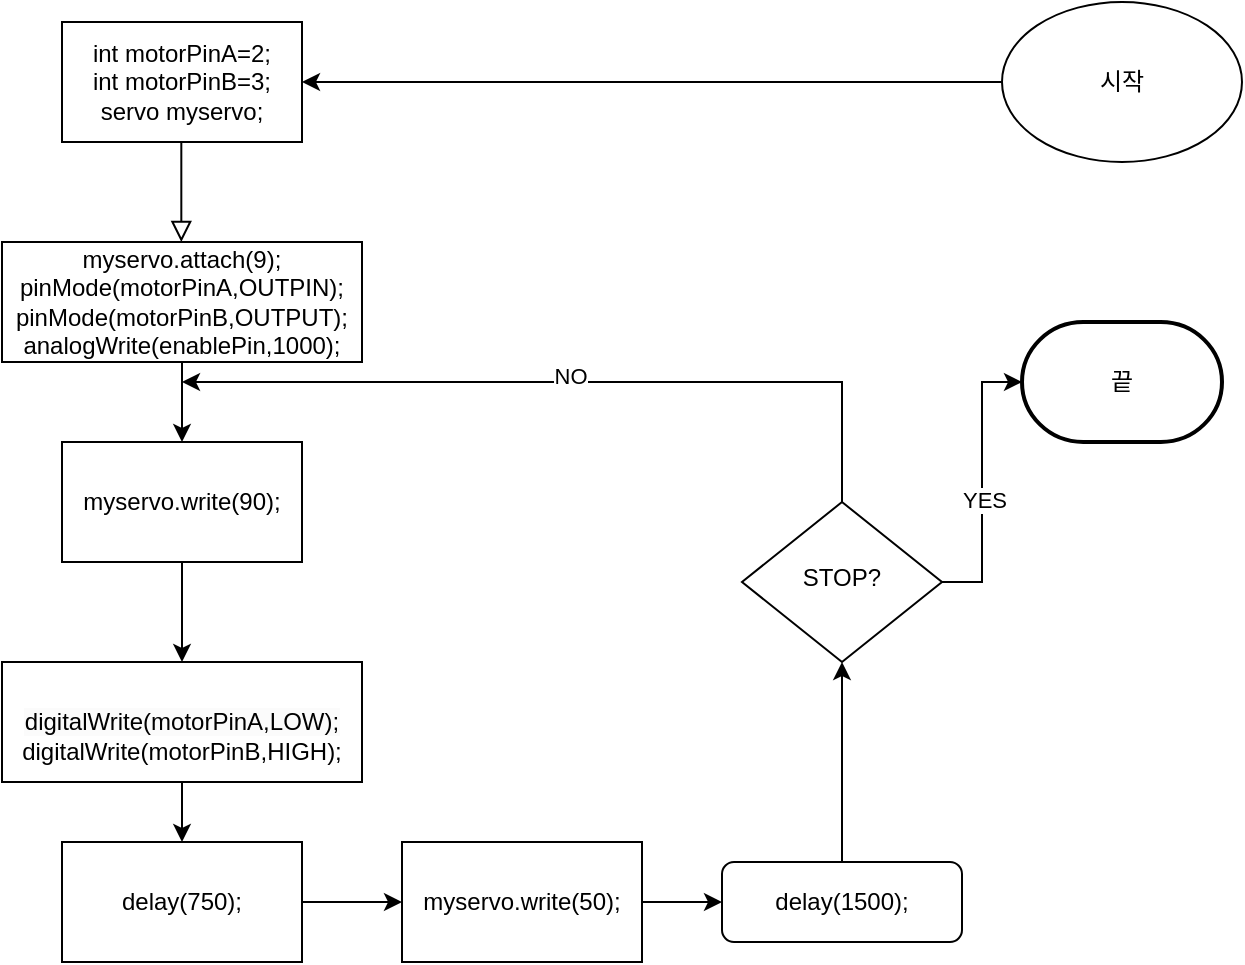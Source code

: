 <mxfile version="21.5.0" type="device">
  <diagram id="C5RBs43oDa-KdzZeNtuy" name="Page-1">
    <mxGraphModel dx="724" dy="1548" grid="1" gridSize="10" guides="1" tooltips="1" connect="1" arrows="1" fold="1" page="1" pageScale="1" pageWidth="827" pageHeight="1169" math="0" shadow="0">
      <root>
        <mxCell id="WIyWlLk6GJQsqaUBKTNV-0" />
        <mxCell id="WIyWlLk6GJQsqaUBKTNV-1" parent="WIyWlLk6GJQsqaUBKTNV-0" />
        <mxCell id="GXgzm8DRFVLouw1oY8-3-23" style="edgeStyle=orthogonalEdgeStyle;rounded=0;orthogonalLoop=1;jettySize=auto;html=1;exitX=0.5;exitY=0;exitDx=0;exitDy=0;" edge="1" parent="WIyWlLk6GJQsqaUBKTNV-1" source="WIyWlLk6GJQsqaUBKTNV-6">
          <mxGeometry relative="1" as="geometry">
            <mxPoint x="220" y="140" as="targetPoint" />
            <Array as="points">
              <mxPoint x="550" y="140" />
              <mxPoint x="550" y="140" />
            </Array>
          </mxGeometry>
        </mxCell>
        <mxCell id="GXgzm8DRFVLouw1oY8-3-29" value="NO" style="edgeLabel;html=1;align=center;verticalAlign=middle;resizable=0;points=[];" vertex="1" connectable="0" parent="GXgzm8DRFVLouw1oY8-3-23">
          <mxGeometry x="0.004" y="-3" relative="1" as="geometry">
            <mxPoint as="offset" />
          </mxGeometry>
        </mxCell>
        <mxCell id="GXgzm8DRFVLouw1oY8-3-25" style="edgeStyle=orthogonalEdgeStyle;rounded=0;orthogonalLoop=1;jettySize=auto;html=1;entryX=0;entryY=0.5;entryDx=0;entryDy=0;entryPerimeter=0;" edge="1" parent="WIyWlLk6GJQsqaUBKTNV-1" source="WIyWlLk6GJQsqaUBKTNV-6" target="GXgzm8DRFVLouw1oY8-3-24">
          <mxGeometry relative="1" as="geometry">
            <mxPoint x="630" y="240" as="targetPoint" />
          </mxGeometry>
        </mxCell>
        <mxCell id="GXgzm8DRFVLouw1oY8-3-30" value="YES" style="edgeLabel;html=1;align=center;verticalAlign=middle;resizable=0;points=[];" vertex="1" connectable="0" parent="GXgzm8DRFVLouw1oY8-3-25">
          <mxGeometry x="-0.121" y="-1" relative="1" as="geometry">
            <mxPoint as="offset" />
          </mxGeometry>
        </mxCell>
        <mxCell id="WIyWlLk6GJQsqaUBKTNV-6" value="STOP?" style="rhombus;whiteSpace=wrap;html=1;shadow=0;fontFamily=Helvetica;fontSize=12;align=center;strokeWidth=1;spacing=6;spacingTop=-4;" parent="WIyWlLk6GJQsqaUBKTNV-1" vertex="1">
          <mxGeometry x="500" y="200" width="100" height="80" as="geometry" />
        </mxCell>
        <mxCell id="GXgzm8DRFVLouw1oY8-3-16" value="" style="edgeStyle=orthogonalEdgeStyle;rounded=0;orthogonalLoop=1;jettySize=auto;html=1;" edge="1" parent="WIyWlLk6GJQsqaUBKTNV-1" source="WIyWlLk6GJQsqaUBKTNV-7" target="WIyWlLk6GJQsqaUBKTNV-6">
          <mxGeometry relative="1" as="geometry" />
        </mxCell>
        <mxCell id="WIyWlLk6GJQsqaUBKTNV-7" value="delay(1500);" style="rounded=1;whiteSpace=wrap;html=1;fontSize=12;glass=0;strokeWidth=1;shadow=0;" parent="WIyWlLk6GJQsqaUBKTNV-1" vertex="1">
          <mxGeometry x="490" y="380" width="120" height="40" as="geometry" />
        </mxCell>
        <mxCell id="GXgzm8DRFVLouw1oY8-3-31" value="" style="edgeStyle=orthogonalEdgeStyle;rounded=0;orthogonalLoop=1;jettySize=auto;html=1;" edge="1" parent="WIyWlLk6GJQsqaUBKTNV-1" source="GXgzm8DRFVLouw1oY8-3-2" target="GXgzm8DRFVLouw1oY8-3-3">
          <mxGeometry relative="1" as="geometry" />
        </mxCell>
        <mxCell id="GXgzm8DRFVLouw1oY8-3-2" value="시작" style="ellipse;whiteSpace=wrap;html=1;" vertex="1" parent="WIyWlLk6GJQsqaUBKTNV-1">
          <mxGeometry x="630" y="-50" width="120" height="80" as="geometry" />
        </mxCell>
        <mxCell id="GXgzm8DRFVLouw1oY8-3-3" value="int motorPinA=2;&lt;br&gt;int motorPinB=3;&lt;br&gt;servo myservo;" style="rounded=0;whiteSpace=wrap;html=1;" vertex="1" parent="WIyWlLk6GJQsqaUBKTNV-1">
          <mxGeometry x="160" y="-40" width="120" height="60" as="geometry" />
        </mxCell>
        <mxCell id="GXgzm8DRFVLouw1oY8-3-13" value="" style="edgeStyle=orthogonalEdgeStyle;rounded=0;orthogonalLoop=1;jettySize=auto;html=1;" edge="1" parent="WIyWlLk6GJQsqaUBKTNV-1" source="GXgzm8DRFVLouw1oY8-3-5" target="GXgzm8DRFVLouw1oY8-3-7">
          <mxGeometry relative="1" as="geometry" />
        </mxCell>
        <mxCell id="GXgzm8DRFVLouw1oY8-3-5" value="myservo.attach(9);&lt;br&gt;pinMode(motorPinA,OUTPIN);&lt;br&gt;pinMode(motorPinB,OUTPUT);&lt;br&gt;analogWrite(enablePin,1000);" style="rounded=0;whiteSpace=wrap;html=1;" vertex="1" parent="WIyWlLk6GJQsqaUBKTNV-1">
          <mxGeometry x="130" y="70" width="180" height="60" as="geometry" />
        </mxCell>
        <mxCell id="GXgzm8DRFVLouw1oY8-3-6" value="" style="rounded=0;html=1;jettySize=auto;orthogonalLoop=1;fontSize=11;endArrow=block;endFill=0;endSize=8;strokeWidth=1;shadow=0;labelBackgroundColor=none;edgeStyle=orthogonalEdgeStyle;" edge="1" parent="WIyWlLk6GJQsqaUBKTNV-1">
          <mxGeometry relative="1" as="geometry">
            <mxPoint x="219.66" y="20" as="sourcePoint" />
            <mxPoint x="219.66" y="70" as="targetPoint" />
          </mxGeometry>
        </mxCell>
        <mxCell id="GXgzm8DRFVLouw1oY8-3-14" value="" style="edgeStyle=orthogonalEdgeStyle;rounded=0;orthogonalLoop=1;jettySize=auto;html=1;" edge="1" parent="WIyWlLk6GJQsqaUBKTNV-1" source="GXgzm8DRFVLouw1oY8-3-7" target="GXgzm8DRFVLouw1oY8-3-8">
          <mxGeometry relative="1" as="geometry" />
        </mxCell>
        <mxCell id="GXgzm8DRFVLouw1oY8-3-7" value="myservo.write(90);" style="rounded=0;whiteSpace=wrap;html=1;" vertex="1" parent="WIyWlLk6GJQsqaUBKTNV-1">
          <mxGeometry x="160" y="170" width="120" height="60" as="geometry" />
        </mxCell>
        <mxCell id="GXgzm8DRFVLouw1oY8-3-15" value="" style="edgeStyle=orthogonalEdgeStyle;rounded=0;orthogonalLoop=1;jettySize=auto;html=1;" edge="1" parent="WIyWlLk6GJQsqaUBKTNV-1" source="GXgzm8DRFVLouw1oY8-3-8" target="GXgzm8DRFVLouw1oY8-3-9">
          <mxGeometry relative="1" as="geometry" />
        </mxCell>
        <mxCell id="GXgzm8DRFVLouw1oY8-3-8" value="&lt;br&gt;&lt;span style=&quot;color: rgb(0, 0, 0); font-family: Helvetica; font-size: 12px; font-style: normal; font-variant-ligatures: normal; font-variant-caps: normal; font-weight: 400; letter-spacing: normal; orphans: 2; text-align: center; text-indent: 0px; text-transform: none; widows: 2; word-spacing: 0px; -webkit-text-stroke-width: 0px; background-color: rgb(251, 251, 251); text-decoration-thickness: initial; text-decoration-style: initial; text-decoration-color: initial; float: none; display: inline !important;&quot;&gt;digitalWrite(motorPinA,LOW);&lt;br&gt;&lt;/span&gt;digitalWrite(motorPinB,HIGH);&lt;br&gt;" style="rounded=0;whiteSpace=wrap;html=1;" vertex="1" parent="WIyWlLk6GJQsqaUBKTNV-1">
          <mxGeometry x="130" y="280" width="180" height="60" as="geometry" />
        </mxCell>
        <mxCell id="GXgzm8DRFVLouw1oY8-3-12" value="" style="edgeStyle=orthogonalEdgeStyle;rounded=0;orthogonalLoop=1;jettySize=auto;html=1;" edge="1" parent="WIyWlLk6GJQsqaUBKTNV-1" source="GXgzm8DRFVLouw1oY8-3-9" target="GXgzm8DRFVLouw1oY8-3-10">
          <mxGeometry relative="1" as="geometry" />
        </mxCell>
        <mxCell id="GXgzm8DRFVLouw1oY8-3-9" value="delay(750);" style="rounded=0;whiteSpace=wrap;html=1;" vertex="1" parent="WIyWlLk6GJQsqaUBKTNV-1">
          <mxGeometry x="160" y="370" width="120" height="60" as="geometry" />
        </mxCell>
        <mxCell id="GXgzm8DRFVLouw1oY8-3-21" value="" style="edgeStyle=orthogonalEdgeStyle;rounded=0;orthogonalLoop=1;jettySize=auto;html=1;" edge="1" parent="WIyWlLk6GJQsqaUBKTNV-1" source="GXgzm8DRFVLouw1oY8-3-10" target="WIyWlLk6GJQsqaUBKTNV-7">
          <mxGeometry relative="1" as="geometry" />
        </mxCell>
        <mxCell id="GXgzm8DRFVLouw1oY8-3-10" value="myservo.write(50);" style="rounded=0;whiteSpace=wrap;html=1;" vertex="1" parent="WIyWlLk6GJQsqaUBKTNV-1">
          <mxGeometry x="330" y="370" width="120" height="60" as="geometry" />
        </mxCell>
        <mxCell id="GXgzm8DRFVLouw1oY8-3-24" value="끝" style="strokeWidth=2;html=1;shape=mxgraph.flowchart.terminator;whiteSpace=wrap;" vertex="1" parent="WIyWlLk6GJQsqaUBKTNV-1">
          <mxGeometry x="640" y="110" width="100" height="60" as="geometry" />
        </mxCell>
      </root>
    </mxGraphModel>
  </diagram>
</mxfile>
